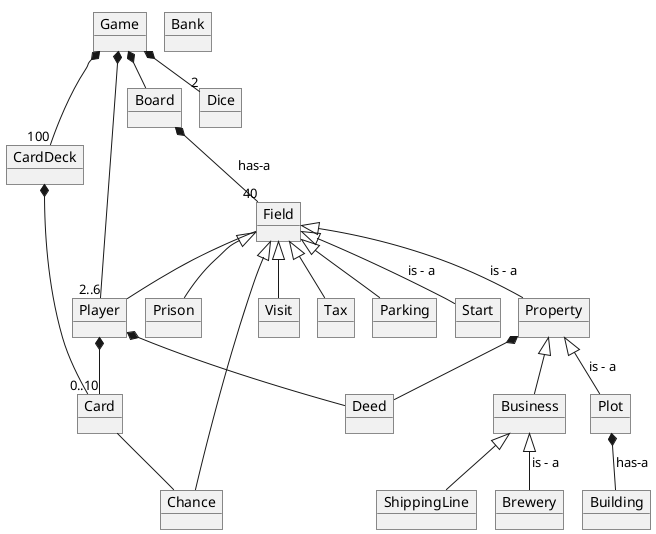 @startuml
!pragma layout smetana

'nyt: carddeck - card

object Game
object Player
object Dice
object CardDeck
object Card
object Board
object Field
object Property
object Prison
object Visit
object Tax
object Parking
object Start
object Chance
object ShippingLine
object Brewery
object Building
object Deed
object Bank
object Business
object Plot

Game *-- Board
Game *-- "2..6" Player

Game *-- "2" Dice
Board *-- "40" Field : has-a

Plot *-- Building: has-a
Property *-- Deed
Player *-- Deed
Business <|-- ShippingLine
Business <|-- Brewery : is - a

Field <|-- Property : is - a
Field <|-- Start : is - a
Field <|-- Chance
Field <|-- Parking
Field <|-- Tax
Field <|-- Prison
Field <|-- Visit

Field -- Player
Card -- Chance
Property <|-- Business
Property <|-- Plot: is - a
Game  *-- "100" CardDeck
Player *-- "0..10" Card
CardDeck *-- Card


@enduml
